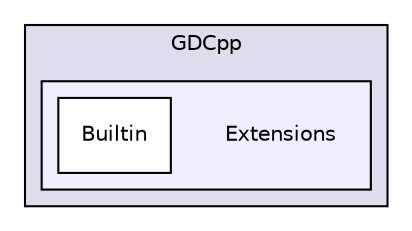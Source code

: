 digraph "Extensions" {
  compound=true
  node [ fontsize="10", fontname="Helvetica"];
  edge [ labelfontsize="10", labelfontname="Helvetica"];
  subgraph clusterdir_d2357026098860ba2e16e48ff3d9516a {
    graph [ bgcolor="#ddddee", pencolor="black", label="GDCpp" fontname="Helvetica", fontsize="10", URL="dir_d2357026098860ba2e16e48ff3d9516a.html"]
  subgraph clusterdir_8c00a3db46f67d827986a77955cf3ce2 {
    graph [ bgcolor="#eeeeff", pencolor="black", label="" URL="dir_8c00a3db46f67d827986a77955cf3ce2.html"];
    dir_8c00a3db46f67d827986a77955cf3ce2 [shape=plaintext label="Extensions"];
    dir_cfa2ad18eae5e698051340cb133c8feb [shape=box label="Builtin" color="black" fillcolor="white" style="filled" URL="dir_cfa2ad18eae5e698051340cb133c8feb.html"];
  }
  }
}
